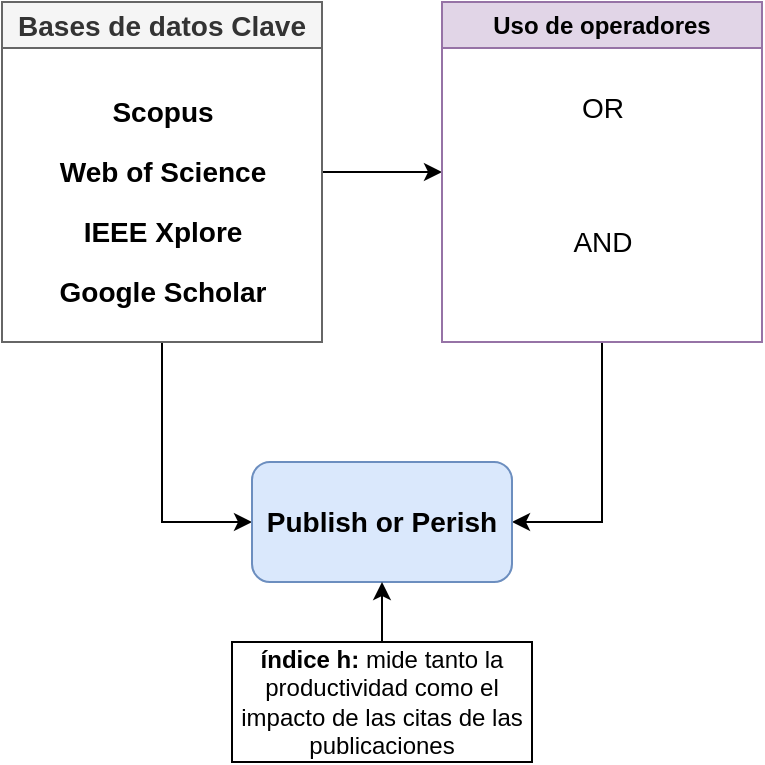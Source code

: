 <mxfile version="26.0.11">
  <diagram name="Página-1" id="wUdHszSaGWNdOMGdr09_">
    <mxGraphModel dx="843" dy="433" grid="1" gridSize="10" guides="1" tooltips="1" connect="1" arrows="1" fold="1" page="1" pageScale="1" pageWidth="827" pageHeight="1169" math="0" shadow="0">
      <root>
        <mxCell id="0" />
        <mxCell id="1" parent="0" />
        <mxCell id="S_Lyyh4wizGiDFSD51VB-9" style="edgeStyle=orthogonalEdgeStyle;rounded=0;orthogonalLoop=1;jettySize=auto;html=1;entryX=0;entryY=0.5;entryDx=0;entryDy=0;" parent="1" source="S_Lyyh4wizGiDFSD51VB-1" target="S_Lyyh4wizGiDFSD51VB-8" edge="1">
          <mxGeometry relative="1" as="geometry" />
        </mxCell>
        <mxCell id="qj0N_mCqpdtaS3SU0WkX-1" style="edgeStyle=orthogonalEdgeStyle;rounded=0;orthogonalLoop=1;jettySize=auto;html=1;entryX=0;entryY=0.5;entryDx=0;entryDy=0;" edge="1" parent="1" source="S_Lyyh4wizGiDFSD51VB-1" target="S_Lyyh4wizGiDFSD51VB-12">
          <mxGeometry relative="1" as="geometry" />
        </mxCell>
        <mxCell id="S_Lyyh4wizGiDFSD51VB-1" value="Bases de datos Clave" style="swimlane;whiteSpace=wrap;html=1;fontSize=14;align=center;fillColor=#f5f5f5;fontColor=#333333;strokeColor=#666666;" parent="1" vertex="1">
          <mxGeometry x="130" y="130" width="160" height="170" as="geometry" />
        </mxCell>
        <mxCell id="S_Lyyh4wizGiDFSD51VB-4" value="Scopus" style="text;html=1;align=center;verticalAlign=middle;resizable=0;points=[];autosize=1;strokeColor=none;fillColor=none;fontStyle=1;fontSize=14;" parent="S_Lyyh4wizGiDFSD51VB-1" vertex="1">
          <mxGeometry x="45" y="40" width="70" height="30" as="geometry" />
        </mxCell>
        <mxCell id="S_Lyyh4wizGiDFSD51VB-5" value="Web of Science" style="text;html=1;align=center;verticalAlign=middle;resizable=0;points=[];autosize=1;strokeColor=none;fillColor=none;fontStyle=1;fontSize=14;" parent="S_Lyyh4wizGiDFSD51VB-1" vertex="1">
          <mxGeometry x="20" y="70" width="120" height="30" as="geometry" />
        </mxCell>
        <mxCell id="S_Lyyh4wizGiDFSD51VB-6" value="IEEE Xplore" style="text;html=1;align=center;verticalAlign=middle;resizable=0;points=[];autosize=1;strokeColor=none;fillColor=none;fontStyle=1;fontSize=14;" parent="S_Lyyh4wizGiDFSD51VB-1" vertex="1">
          <mxGeometry x="30" y="100" width="100" height="30" as="geometry" />
        </mxCell>
        <mxCell id="S_Lyyh4wizGiDFSD51VB-7" value="Google Scholar" style="text;html=1;align=center;verticalAlign=middle;resizable=0;points=[];autosize=1;strokeColor=none;fillColor=none;fontStyle=1;fontSize=14;" parent="S_Lyyh4wizGiDFSD51VB-1" vertex="1">
          <mxGeometry x="20" y="130" width="120" height="30" as="geometry" />
        </mxCell>
        <mxCell id="qj0N_mCqpdtaS3SU0WkX-2" style="edgeStyle=orthogonalEdgeStyle;rounded=0;orthogonalLoop=1;jettySize=auto;html=1;exitX=0.5;exitY=1;exitDx=0;exitDy=0;entryX=1;entryY=0.5;entryDx=0;entryDy=0;" edge="1" parent="1" source="S_Lyyh4wizGiDFSD51VB-8" target="S_Lyyh4wizGiDFSD51VB-12">
          <mxGeometry relative="1" as="geometry" />
        </mxCell>
        <mxCell id="S_Lyyh4wizGiDFSD51VB-8" value="Uso de operadores" style="swimlane;whiteSpace=wrap;html=1;fillColor=#e1d5e7;strokeColor=#9673a6;" parent="1" vertex="1">
          <mxGeometry x="350" y="130" width="160" height="170" as="geometry" />
        </mxCell>
        <mxCell id="S_Lyyh4wizGiDFSD51VB-10" value="OR&lt;div&gt;&lt;br&gt;&lt;/div&gt;&lt;div&gt;&lt;br&gt;&lt;/div&gt;&lt;div&gt;&lt;br&gt;AND&lt;br&gt;&lt;br&gt;&lt;/div&gt;" style="text;html=1;align=center;verticalAlign=middle;resizable=0;points=[];autosize=1;strokeColor=none;fillColor=none;fontSize=14;fontStyle=0" parent="S_Lyyh4wizGiDFSD51VB-8" vertex="1">
          <mxGeometry x="55" y="40" width="50" height="110" as="geometry" />
        </mxCell>
        <mxCell id="S_Lyyh4wizGiDFSD51VB-12" value="Publish or Perish" style="rounded=1;whiteSpace=wrap;html=1;fontSize=14;fontStyle=1;fillColor=#dae8fc;strokeColor=#6c8ebf;" parent="1" vertex="1">
          <mxGeometry x="255" y="360" width="130" height="60" as="geometry" />
        </mxCell>
        <mxCell id="qj0N_mCqpdtaS3SU0WkX-4" value="" style="edgeStyle=orthogonalEdgeStyle;rounded=0;orthogonalLoop=1;jettySize=auto;html=1;" edge="1" parent="1" source="qj0N_mCqpdtaS3SU0WkX-3" target="S_Lyyh4wizGiDFSD51VB-12">
          <mxGeometry relative="1" as="geometry" />
        </mxCell>
        <mxCell id="qj0N_mCqpdtaS3SU0WkX-3" value="&lt;b&gt;índice h:&lt;/b&gt; mide tanto la productividad como el impacto de las citas de las publicaciones" style="rounded=0;whiteSpace=wrap;html=1;" vertex="1" parent="1">
          <mxGeometry x="245" y="450" width="150" height="60" as="geometry" />
        </mxCell>
      </root>
    </mxGraphModel>
  </diagram>
</mxfile>
